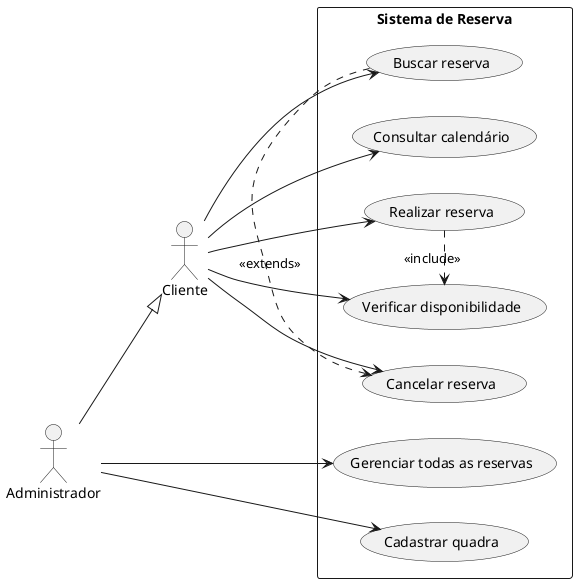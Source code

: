 @startuml
left to right direction

actor cli as "Cliente"
actor adm as "Administrador"

rectangle "Sistema de Reserva" {
usecase "Consultar calendário" as cu01
usecase "Buscar reserva" as cu02
usecase "Realizar reserva" as cu03
usecase "Verificar disponibilidade" as cu04
usecase "Cancelar reserva" as cu05
usecase "Gerenciar todas as reservas" as cu06
usecase "Cadastrar quadra" as cu07

cu03 .> cu04 : <<include>>
cu05 <. cu02 : <<extends>>  
}

cli --> cu01
cli --> cu02
cli --> cu03
cli --> cu04
cli --> cu05


adm --|> cli
adm --> cu06
adm --> cu07

@enduml